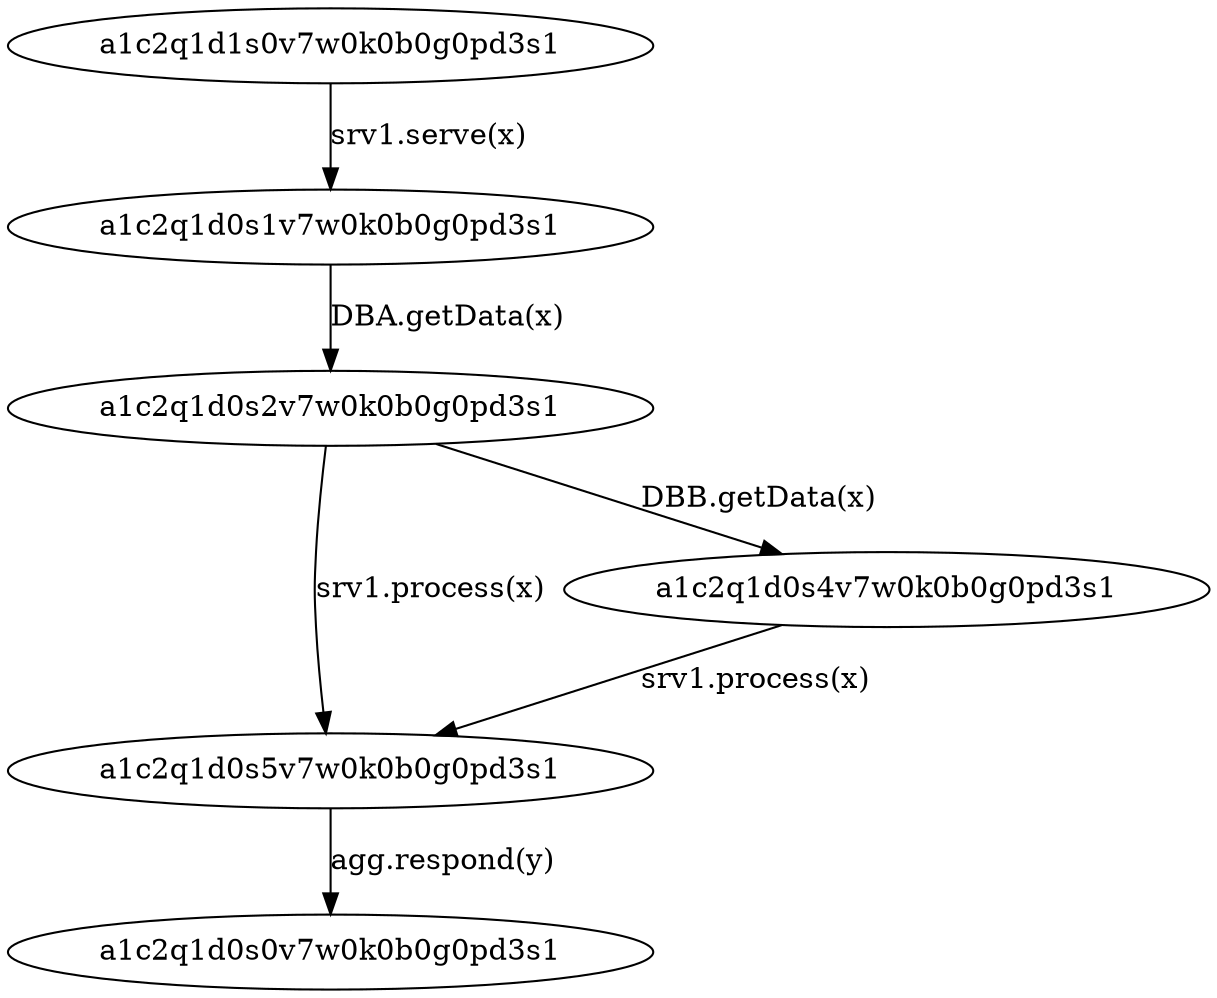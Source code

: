 digraph { 
a1c2q1d1s0v7w0k0b0g0pd3s1->a1c2q1d0s1v7w0k0b0g0pd3s1[label= "srv1.serve(x)"];
a1c2q1d0s5v7w0k0b0g0pd3s1->a1c2q1d0s0v7w0k0b0g0pd3s1[label= "agg.respond(y)"];
a1c2q1d0s2v7w0k0b0g0pd3s1->a1c2q1d0s4v7w0k0b0g0pd3s1[label= "DBB.getData(x)"];
a1c2q1d0s2v7w0k0b0g0pd3s1->a1c2q1d0s5v7w0k0b0g0pd3s1[label= "srv1.process(x)"];
a1c2q1d0s1v7w0k0b0g0pd3s1->a1c2q1d0s2v7w0k0b0g0pd3s1[label= "DBA.getData(x)"];
a1c2q1d0s4v7w0k0b0g0pd3s1->a1c2q1d0s5v7w0k0b0g0pd3s1[label= "srv1.process(x)"];

}